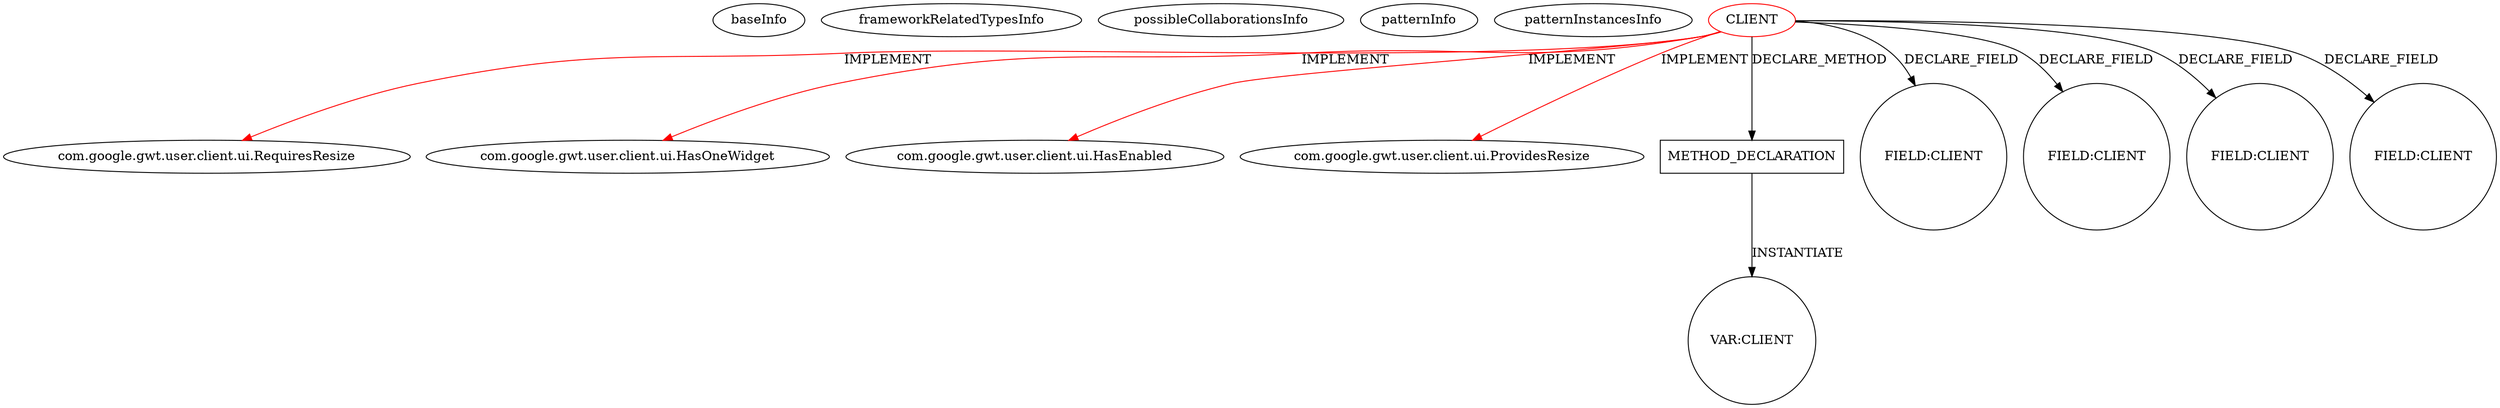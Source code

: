 digraph {
baseInfo[graphId=453,category="pattern",isAnonymous=false,possibleRelation=false]
frameworkRelatedTypesInfo[0="com.google.gwt.user.client.ui.ProvidesResize",1="com.google.gwt.user.client.ui.HasEnabled",2="com.google.gwt.user.client.ui.HasOneWidget",3="com.google.gwt.user.client.ui.RequiresResize"]
possibleCollaborationsInfo[]
patternInfo[frequency=2.0,patternRootClient=0]
patternInstancesInfo[0="kospiotr-gwt-layout-designer~/kospiotr-gwt-layout-designer/gwt-layout-designer-master/src/main/java/pl/pkosmowski/gxtshowcase/client/MainPanel.java~MainPanel~3417",1="rdomingonl-layoutTest~/rdomingonl-layoutTest/layoutTest-master/src/main/java/nl/tc/rd/exp/layouttest/client/mvp/view/WidgetDesignerView.java~WidgetDesignerView~4344"]
6[label="com.google.gwt.user.client.ui.RequiresResize",vertexType="FRAMEWORK_INTERFACE_TYPE",isFrameworkType=false]
0[label="CLIENT",vertexType="ROOT_CLIENT_CLASS_DECLARATION",isFrameworkType=false,color=red]
8[label="com.google.gwt.user.client.ui.HasOneWidget",vertexType="FRAMEWORK_INTERFACE_TYPE",isFrameworkType=false]
3[label="com.google.gwt.user.client.ui.HasEnabled",vertexType="FRAMEWORK_INTERFACE_TYPE",isFrameworkType=false]
7[label="com.google.gwt.user.client.ui.ProvidesResize",vertexType="FRAMEWORK_INTERFACE_TYPE",isFrameworkType=false]
55[label="METHOD_DECLARATION",vertexType="CLIENT_METHOD_DECLARATION",isFrameworkType=false,shape=box]
64[label="VAR:CLIENT",vertexType="VARIABLE_EXPRESION",isFrameworkType=false,shape=circle]
19[label="FIELD:CLIENT",vertexType="FIELD_DECLARATION",isFrameworkType=false,shape=circle]
28[label="FIELD:CLIENT",vertexType="FIELD_DECLARATION",isFrameworkType=false,shape=circle]
32[label="FIELD:CLIENT",vertexType="FIELD_DECLARATION",isFrameworkType=false,shape=circle]
46[label="FIELD:CLIENT",vertexType="FIELD_DECLARATION",isFrameworkType=false,shape=circle]
0->7[label="IMPLEMENT",color=red]
0->3[label="IMPLEMENT",color=red]
0->8[label="IMPLEMENT",color=red]
0->19[label="DECLARE_FIELD"]
0->46[label="DECLARE_FIELD"]
0->28[label="DECLARE_FIELD"]
0->6[label="IMPLEMENT",color=red]
0->32[label="DECLARE_FIELD"]
0->55[label="DECLARE_METHOD"]
55->64[label="INSTANTIATE"]
}
